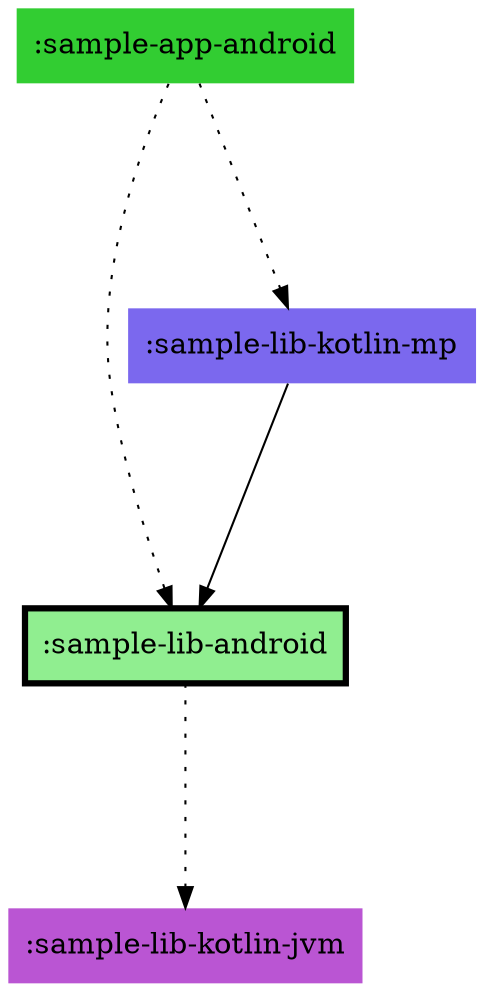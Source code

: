 digraph {
  edge ["arrowhead"="normal","arrowtail"="none"]
  graph ["dpi"="100","fontsize"="30","layout"="dot","ranksep"="1.5","rankdir"="TB"]
  node ["style"="filled"]
  ":sample-app-android" ["fillcolor"="limegreen","shape"="none"]
  ":sample-lib-android" ["fillcolor"="lightgreen","penwidth"="3","shape"="box"]
  ":sample-lib-kotlin-jvm" ["fillcolor"="mediumorchid","shape"="none"]
  ":sample-lib-kotlin-mp" ["fillcolor"="mediumslateblue","shape"="none"]
  ":sample-app-android" -> ":sample-lib-android" ["style"="dotted"]
  ":sample-app-android" -> ":sample-lib-kotlin-mp" ["style"="dotted"]
  ":sample-lib-android" -> ":sample-lib-kotlin-jvm" ["style"="dotted"]
  ":sample-lib-kotlin-mp" -> ":sample-lib-android" ["style"="solid"]
}

